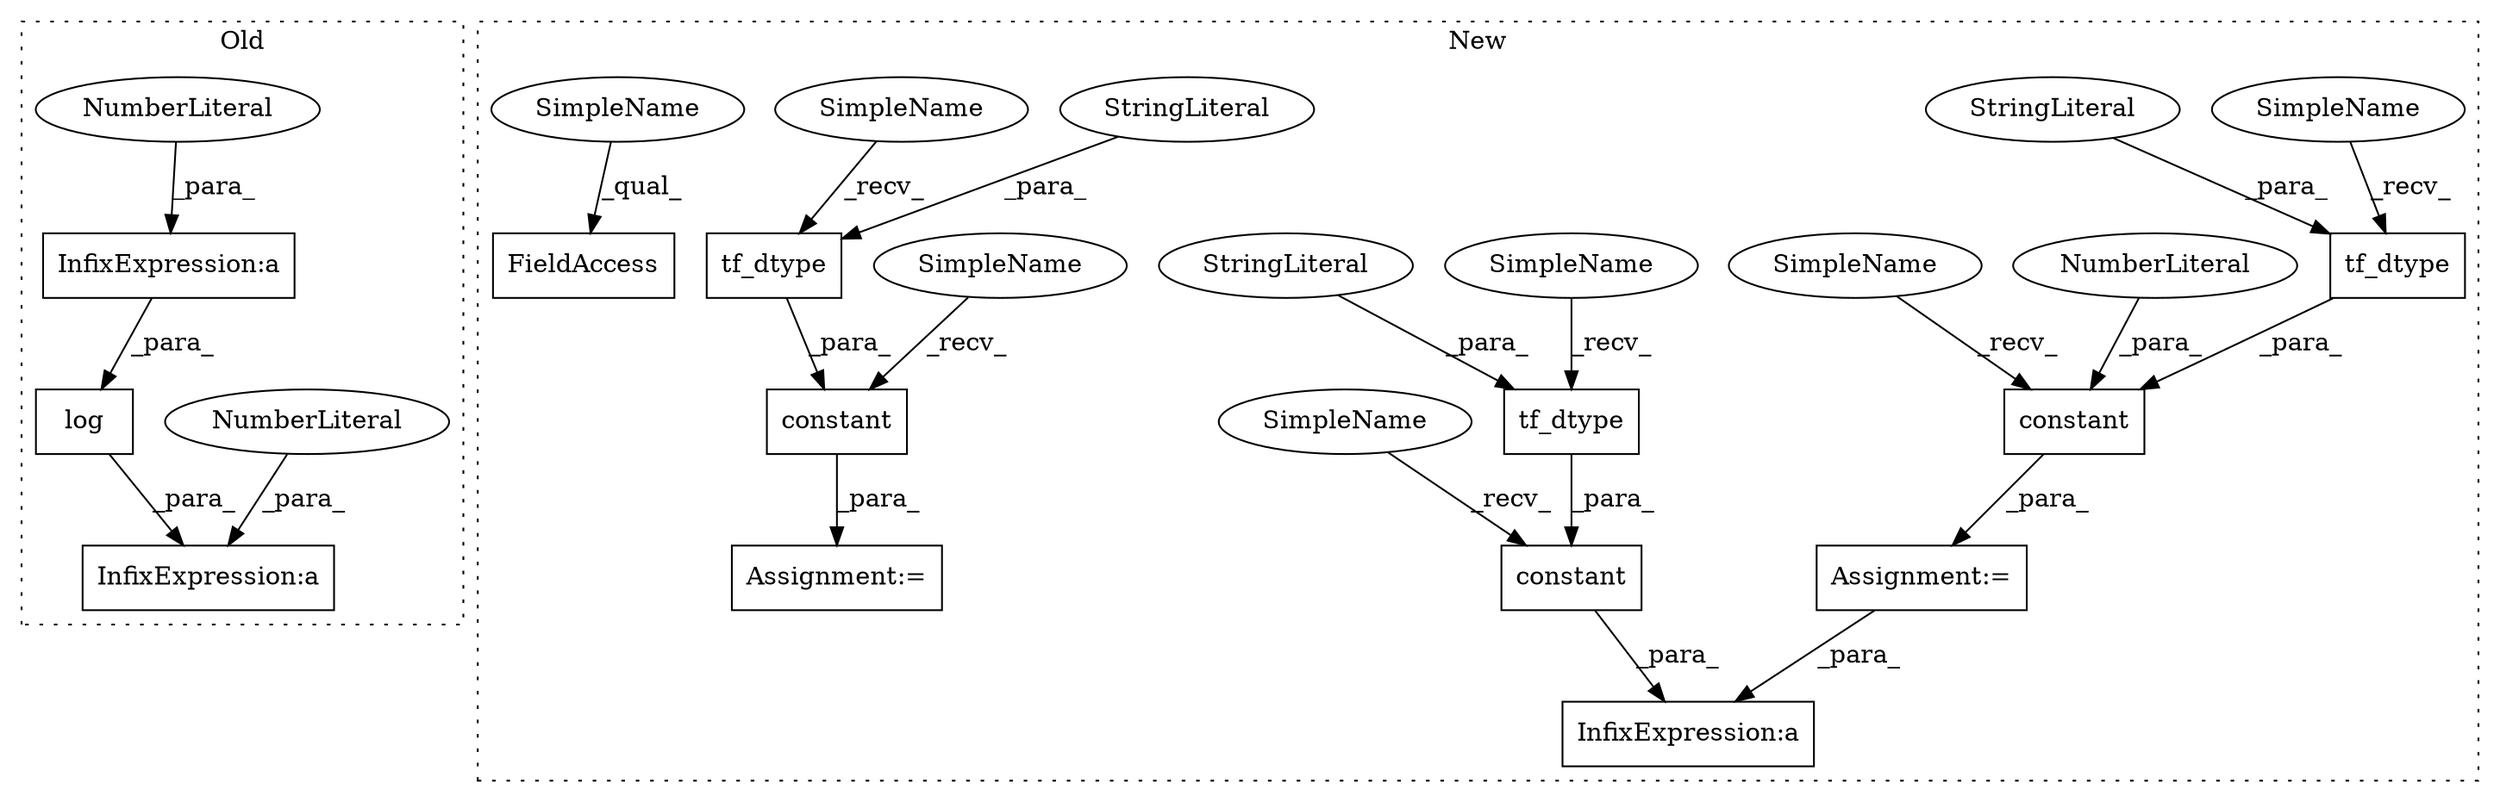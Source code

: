 digraph G {
subgraph cluster0 {
1 [label="log" a="32" s="3539,3557" l="4,1" shape="box"];
3 [label="InfixExpression:a" a="27" s="3547" l="3" shape="box"];
4 [label="InfixExpression:a" a="27" s="3536" l="3" shape="box"];
7 [label="NumberLiteral" a="34" s="3533" l="3" shape="ellipse"];
8 [label="NumberLiteral" a="34" s="3544" l="3" shape="ellipse"];
label = "Old";
style="dotted";
}
subgraph cluster1 {
2 [label="constant" a="32" s="3347,3382" l="9,1" shape="box"];
5 [label="InfixExpression:a" a="27" s="3563" l="3" shape="box"];
6 [label="NumberLiteral" a="34" s="3356" l="3" shape="ellipse"];
9 [label="constant" a="32" s="3468,3502" l="9,1" shape="box"];
10 [label="tf_dtype" a="32" s="3485,3501" l="9,1" shape="box"];
11 [label="constant" a="32" s="3290,3325" l="9,1" shape="box"];
12 [label="tf_dtype" a="32" s="3308,3324" l="9,1" shape="box"];
13 [label="tf_dtype" a="32" s="3365,3381" l="9,1" shape="box"];
14 [label="StringLiteral" a="45" s="3494" l="7" shape="ellipse"];
15 [label="StringLiteral" a="45" s="3374" l="7" shape="ellipse"];
16 [label="StringLiteral" a="45" s="3317" l="7" shape="ellipse"];
17 [label="FieldAccess" a="22" s="3538" l="15" shape="box"];
18 [label="Assignment:=" a="7" s="3335" l="1" shape="box"];
19 [label="Assignment:=" a="7" s="3278" l="1" shape="box"];
20 [label="SimpleName" a="42" s="3457" l="10" shape="ellipse"];
21 [label="SimpleName" a="42" s="3279" l="10" shape="ellipse"];
22 [label="SimpleName" a="42" s="3336" l="10" shape="ellipse"];
23 [label="SimpleName" a="42" s="3538" l="10" shape="ellipse"];
24 [label="SimpleName" a="42" s="3480" l="4" shape="ellipse"];
25 [label="SimpleName" a="42" s="3303" l="4" shape="ellipse"];
26 [label="SimpleName" a="42" s="3360" l="4" shape="ellipse"];
label = "New";
style="dotted";
}
1 -> 4 [label="_para_"];
2 -> 18 [label="_para_"];
3 -> 1 [label="_para_"];
6 -> 2 [label="_para_"];
7 -> 4 [label="_para_"];
8 -> 3 [label="_para_"];
9 -> 5 [label="_para_"];
10 -> 9 [label="_para_"];
11 -> 19 [label="_para_"];
12 -> 11 [label="_para_"];
13 -> 2 [label="_para_"];
14 -> 10 [label="_para_"];
15 -> 13 [label="_para_"];
16 -> 12 [label="_para_"];
18 -> 5 [label="_para_"];
20 -> 9 [label="_recv_"];
21 -> 11 [label="_recv_"];
22 -> 2 [label="_recv_"];
23 -> 17 [label="_qual_"];
24 -> 10 [label="_recv_"];
25 -> 12 [label="_recv_"];
26 -> 13 [label="_recv_"];
}